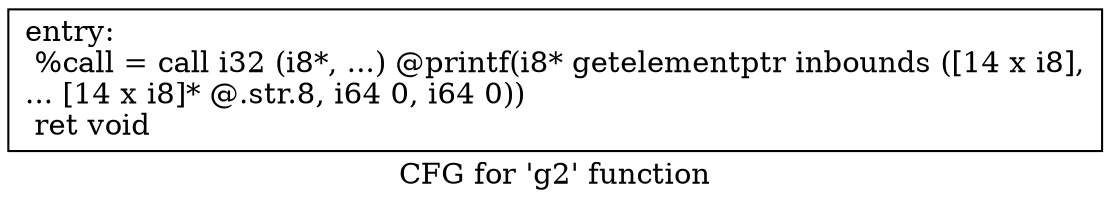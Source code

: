 digraph "CFG for 'g2' function" {
	label="CFG for 'g2' function";

	Node0x1167a50 [shape=record,label="{entry:\l  %call = call i32 (i8*, ...) @printf(i8* getelementptr inbounds ([14 x i8],\l... [14 x i8]* @.str.8, i64 0, i64 0))\l  ret void\l}"];
}
